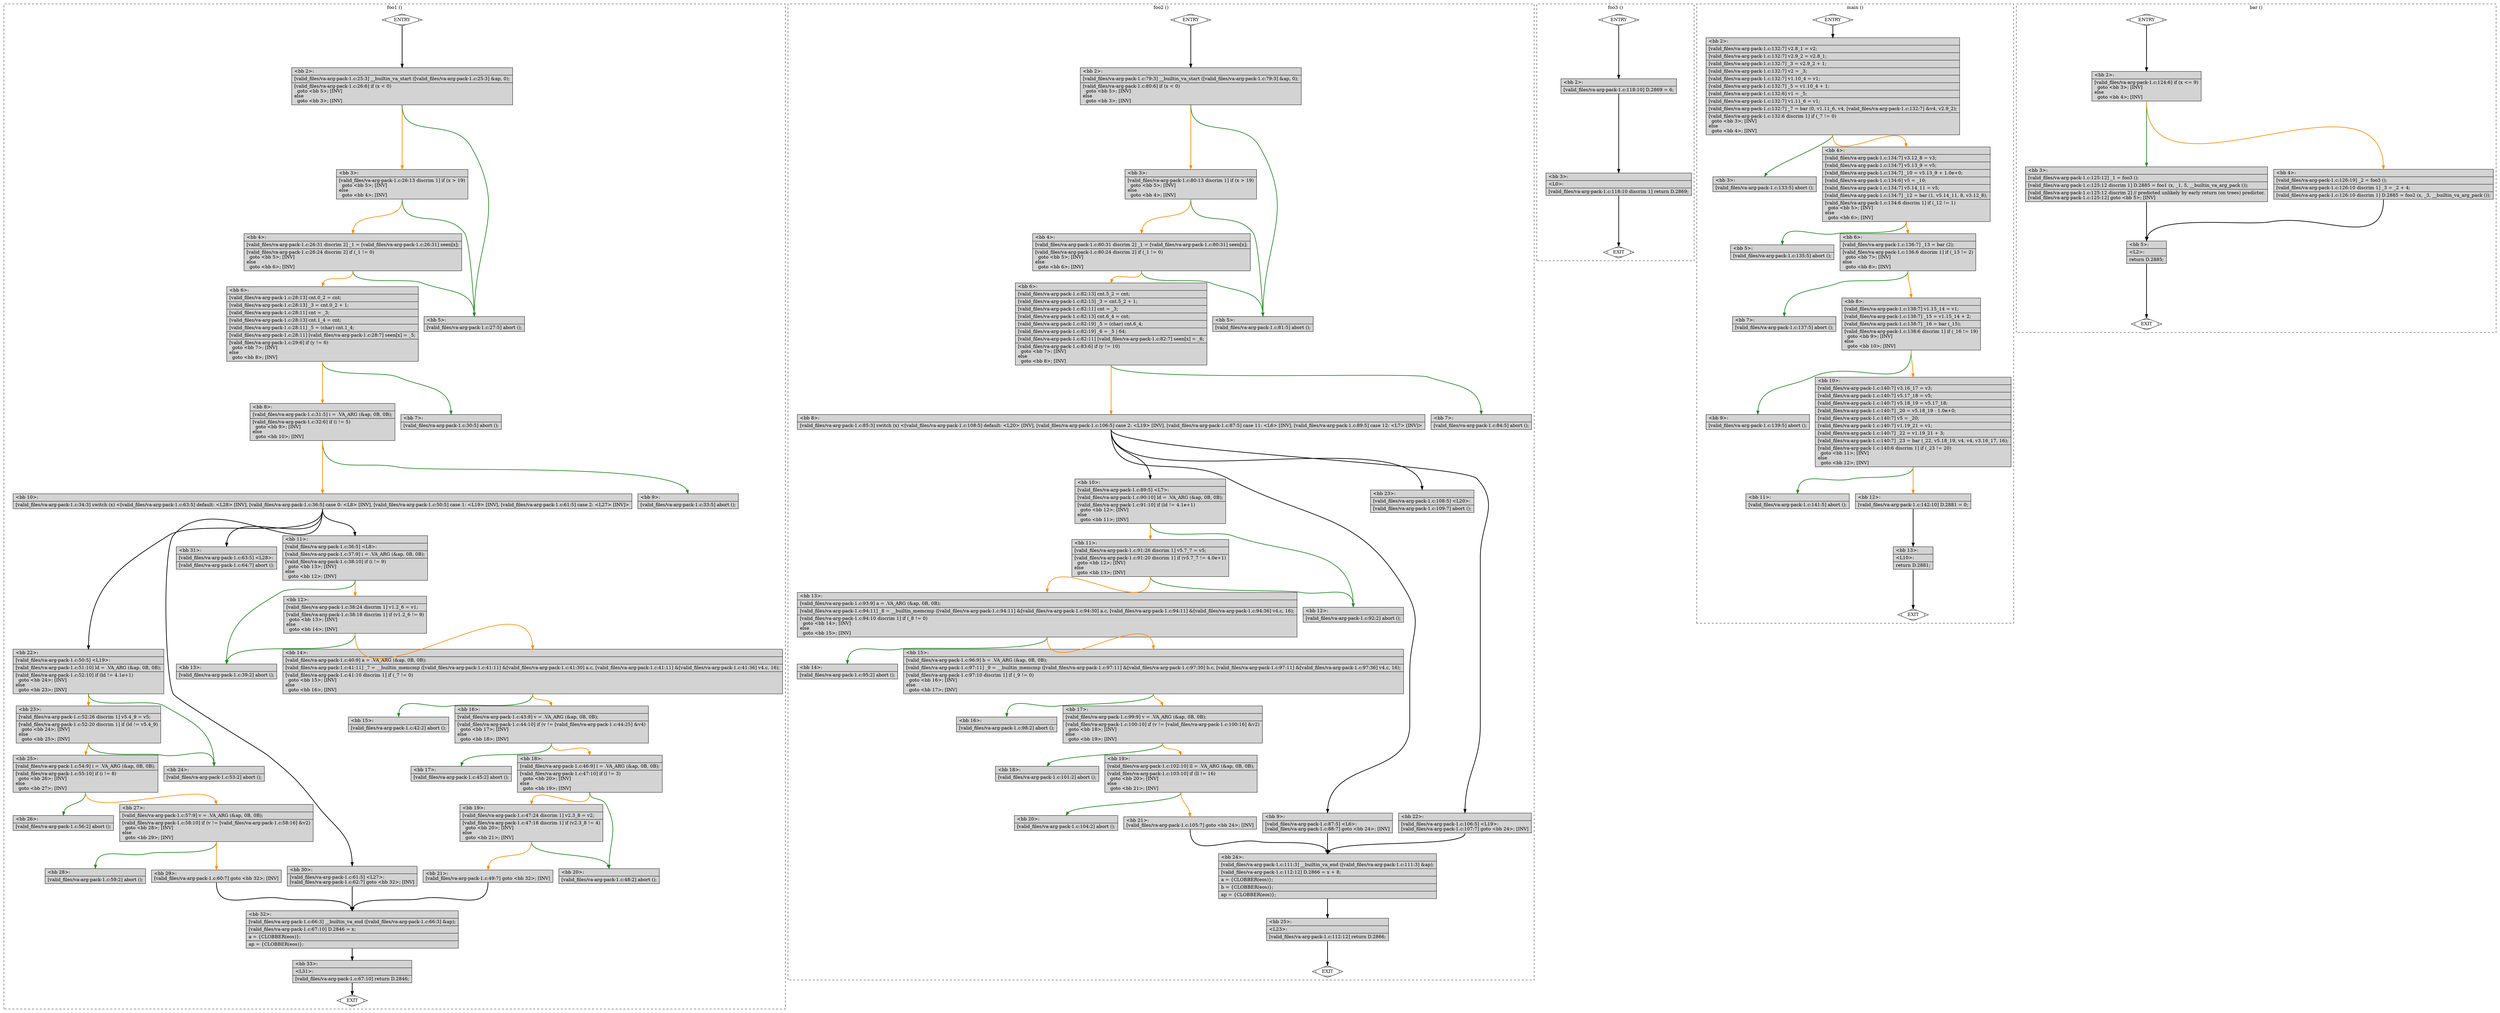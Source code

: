 digraph "a-va-arg-pack-1.c.015t.cfg" {
overlap=false;
subgraph "cluster_foo1" {
	style="dashed";
	color="black";
	label="foo1 ()";
	fn_0_basic_block_0 [shape=Mdiamond,style=filled,fillcolor=white,label="ENTRY"];

	fn_0_basic_block_1 [shape=Mdiamond,style=filled,fillcolor=white,label="EXIT"];

	fn_0_basic_block_2 [shape=record,style=filled,fillcolor=lightgrey,label="{\<bb\ 2\>:\l\
|[valid_files/va-arg-pack-1.c:25:3]\ __builtin_va_start\ ([valid_files/va-arg-pack-1.c:25:3]\ &ap,\ 0);\l\
|[valid_files/va-arg-pack-1.c:26:6]\ if\ (x\ \<\ 0)\l\
\ \ goto\ \<bb\ 5\>;\ [INV]\l\
else\l\
\ \ goto\ \<bb\ 3\>;\ [INV]\l\
}"];

	fn_0_basic_block_3 [shape=record,style=filled,fillcolor=lightgrey,label="{\<bb\ 3\>:\l\
|[valid_files/va-arg-pack-1.c:26:13\ discrim\ 1]\ if\ (x\ \>\ 19)\l\
\ \ goto\ \<bb\ 5\>;\ [INV]\l\
else\l\
\ \ goto\ \<bb\ 4\>;\ [INV]\l\
}"];

	fn_0_basic_block_4 [shape=record,style=filled,fillcolor=lightgrey,label="{\<bb\ 4\>:\l\
|[valid_files/va-arg-pack-1.c:26:31\ discrim\ 2]\ _1\ =\ [valid_files/va-arg-pack-1.c:26:31]\ seen[x];\l\
|[valid_files/va-arg-pack-1.c:26:24\ discrim\ 2]\ if\ (_1\ !=\ 0)\l\
\ \ goto\ \<bb\ 5\>;\ [INV]\l\
else\l\
\ \ goto\ \<bb\ 6\>;\ [INV]\l\
}"];

	fn_0_basic_block_5 [shape=record,style=filled,fillcolor=lightgrey,label="{\<bb\ 5\>:\l\
|[valid_files/va-arg-pack-1.c:27:5]\ abort\ ();\l\
}"];

	fn_0_basic_block_6 [shape=record,style=filled,fillcolor=lightgrey,label="{\<bb\ 6\>:\l\
|[valid_files/va-arg-pack-1.c:28:13]\ cnt.0_2\ =\ cnt;\l\
|[valid_files/va-arg-pack-1.c:28:13]\ _3\ =\ cnt.0_2\ +\ 1;\l\
|[valid_files/va-arg-pack-1.c:28:11]\ cnt\ =\ _3;\l\
|[valid_files/va-arg-pack-1.c:28:13]\ cnt.1_4\ =\ cnt;\l\
|[valid_files/va-arg-pack-1.c:28:11]\ _5\ =\ (char)\ cnt.1_4;\l\
|[valid_files/va-arg-pack-1.c:28:11]\ [valid_files/va-arg-pack-1.c:28:7]\ seen[x]\ =\ _5;\l\
|[valid_files/va-arg-pack-1.c:29:6]\ if\ (y\ !=\ 6)\l\
\ \ goto\ \<bb\ 7\>;\ [INV]\l\
else\l\
\ \ goto\ \<bb\ 8\>;\ [INV]\l\
}"];

	fn_0_basic_block_7 [shape=record,style=filled,fillcolor=lightgrey,label="{\<bb\ 7\>:\l\
|[valid_files/va-arg-pack-1.c:30:5]\ abort\ ();\l\
}"];

	fn_0_basic_block_8 [shape=record,style=filled,fillcolor=lightgrey,label="{\<bb\ 8\>:\l\
|[valid_files/va-arg-pack-1.c:31:5]\ i\ =\ .VA_ARG\ (&ap,\ 0B,\ 0B);\l\
|[valid_files/va-arg-pack-1.c:32:6]\ if\ (i\ !=\ 5)\l\
\ \ goto\ \<bb\ 9\>;\ [INV]\l\
else\l\
\ \ goto\ \<bb\ 10\>;\ [INV]\l\
}"];

	fn_0_basic_block_9 [shape=record,style=filled,fillcolor=lightgrey,label="{\<bb\ 9\>:\l\
|[valid_files/va-arg-pack-1.c:33:5]\ abort\ ();\l\
}"];

	fn_0_basic_block_10 [shape=record,style=filled,fillcolor=lightgrey,label="{\<bb\ 10\>:\l\
|[valid_files/va-arg-pack-1.c:34:3]\ switch\ (x)\ \<[valid_files/va-arg-pack-1.c:63:5]\ default:\ \<L28\>\ [INV],\ [valid_files/va-arg-pack-1.c:36:5]\ case\ 0:\ \<L8\>\ [INV],\ [valid_files/va-arg-pack-1.c:50:5]\ case\ 1:\ \<L19\>\ [INV],\ [valid_files/va-arg-pack-1.c:61:5]\ case\ 2:\ \<L27\>\ [INV]\>\l\
}"];

	fn_0_basic_block_11 [shape=record,style=filled,fillcolor=lightgrey,label="{\<bb\ 11\>:\l\
|[valid_files/va-arg-pack-1.c:36:5]\ \<L8\>:\l\
|[valid_files/va-arg-pack-1.c:37:9]\ i\ =\ .VA_ARG\ (&ap,\ 0B,\ 0B);\l\
|[valid_files/va-arg-pack-1.c:38:10]\ if\ (i\ !=\ 9)\l\
\ \ goto\ \<bb\ 13\>;\ [INV]\l\
else\l\
\ \ goto\ \<bb\ 12\>;\ [INV]\l\
}"];

	fn_0_basic_block_12 [shape=record,style=filled,fillcolor=lightgrey,label="{\<bb\ 12\>:\l\
|[valid_files/va-arg-pack-1.c:38:24\ discrim\ 1]\ v1.2_6\ =\ v1;\l\
|[valid_files/va-arg-pack-1.c:38:18\ discrim\ 1]\ if\ (v1.2_6\ !=\ 9)\l\
\ \ goto\ \<bb\ 13\>;\ [INV]\l\
else\l\
\ \ goto\ \<bb\ 14\>;\ [INV]\l\
}"];

	fn_0_basic_block_13 [shape=record,style=filled,fillcolor=lightgrey,label="{\<bb\ 13\>:\l\
|[valid_files/va-arg-pack-1.c:39:2]\ abort\ ();\l\
}"];

	fn_0_basic_block_14 [shape=record,style=filled,fillcolor=lightgrey,label="{\<bb\ 14\>:\l\
|[valid_files/va-arg-pack-1.c:40:9]\ a\ =\ .VA_ARG\ (&ap,\ 0B,\ 0B);\l\
|[valid_files/va-arg-pack-1.c:41:11]\ _7\ =\ __builtin_memcmp\ ([valid_files/va-arg-pack-1.c:41:11]\ &[valid_files/va-arg-pack-1.c:41:30]\ a.c,\ [valid_files/va-arg-pack-1.c:41:11]\ &[valid_files/va-arg-pack-1.c:41:36]\ v4.c,\ 16);\l\
|[valid_files/va-arg-pack-1.c:41:10\ discrim\ 1]\ if\ (_7\ !=\ 0)\l\
\ \ goto\ \<bb\ 15\>;\ [INV]\l\
else\l\
\ \ goto\ \<bb\ 16\>;\ [INV]\l\
}"];

	fn_0_basic_block_15 [shape=record,style=filled,fillcolor=lightgrey,label="{\<bb\ 15\>:\l\
|[valid_files/va-arg-pack-1.c:42:2]\ abort\ ();\l\
}"];

	fn_0_basic_block_16 [shape=record,style=filled,fillcolor=lightgrey,label="{\<bb\ 16\>:\l\
|[valid_files/va-arg-pack-1.c:43:9]\ v\ =\ .VA_ARG\ (&ap,\ 0B,\ 0B);\l\
|[valid_files/va-arg-pack-1.c:44:10]\ if\ (v\ !=\ [valid_files/va-arg-pack-1.c:44:25]\ &v4)\l\
\ \ goto\ \<bb\ 17\>;\ [INV]\l\
else\l\
\ \ goto\ \<bb\ 18\>;\ [INV]\l\
}"];

	fn_0_basic_block_17 [shape=record,style=filled,fillcolor=lightgrey,label="{\<bb\ 17\>:\l\
|[valid_files/va-arg-pack-1.c:45:2]\ abort\ ();\l\
}"];

	fn_0_basic_block_18 [shape=record,style=filled,fillcolor=lightgrey,label="{\<bb\ 18\>:\l\
|[valid_files/va-arg-pack-1.c:46:9]\ l\ =\ .VA_ARG\ (&ap,\ 0B,\ 0B);\l\
|[valid_files/va-arg-pack-1.c:47:10]\ if\ (l\ !=\ 3)\l\
\ \ goto\ \<bb\ 20\>;\ [INV]\l\
else\l\
\ \ goto\ \<bb\ 19\>;\ [INV]\l\
}"];

	fn_0_basic_block_19 [shape=record,style=filled,fillcolor=lightgrey,label="{\<bb\ 19\>:\l\
|[valid_files/va-arg-pack-1.c:47:24\ discrim\ 1]\ v2.3_8\ =\ v2;\l\
|[valid_files/va-arg-pack-1.c:47:18\ discrim\ 1]\ if\ (v2.3_8\ !=\ 4)\l\
\ \ goto\ \<bb\ 20\>;\ [INV]\l\
else\l\
\ \ goto\ \<bb\ 21\>;\ [INV]\l\
}"];

	fn_0_basic_block_20 [shape=record,style=filled,fillcolor=lightgrey,label="{\<bb\ 20\>:\l\
|[valid_files/va-arg-pack-1.c:48:2]\ abort\ ();\l\
}"];

	fn_0_basic_block_21 [shape=record,style=filled,fillcolor=lightgrey,label="{\<bb\ 21\>:\l\
[valid_files/va-arg-pack-1.c:49:7]\ goto\ \<bb\ 32\>;\ [INV]\l\
}"];

	fn_0_basic_block_22 [shape=record,style=filled,fillcolor=lightgrey,label="{\<bb\ 22\>:\l\
|[valid_files/va-arg-pack-1.c:50:5]\ \<L19\>:\l\
|[valid_files/va-arg-pack-1.c:51:10]\ ld\ =\ .VA_ARG\ (&ap,\ 0B,\ 0B);\l\
|[valid_files/va-arg-pack-1.c:52:10]\ if\ (ld\ !=\ 4.1e+1)\l\
\ \ goto\ \<bb\ 24\>;\ [INV]\l\
else\l\
\ \ goto\ \<bb\ 23\>;\ [INV]\l\
}"];

	fn_0_basic_block_23 [shape=record,style=filled,fillcolor=lightgrey,label="{\<bb\ 23\>:\l\
|[valid_files/va-arg-pack-1.c:52:26\ discrim\ 1]\ v5.4_9\ =\ v5;\l\
|[valid_files/va-arg-pack-1.c:52:20\ discrim\ 1]\ if\ (ld\ !=\ v5.4_9)\l\
\ \ goto\ \<bb\ 24\>;\ [INV]\l\
else\l\
\ \ goto\ \<bb\ 25\>;\ [INV]\l\
}"];

	fn_0_basic_block_24 [shape=record,style=filled,fillcolor=lightgrey,label="{\<bb\ 24\>:\l\
|[valid_files/va-arg-pack-1.c:53:2]\ abort\ ();\l\
}"];

	fn_0_basic_block_25 [shape=record,style=filled,fillcolor=lightgrey,label="{\<bb\ 25\>:\l\
|[valid_files/va-arg-pack-1.c:54:9]\ i\ =\ .VA_ARG\ (&ap,\ 0B,\ 0B);\l\
|[valid_files/va-arg-pack-1.c:55:10]\ if\ (i\ !=\ 8)\l\
\ \ goto\ \<bb\ 26\>;\ [INV]\l\
else\l\
\ \ goto\ \<bb\ 27\>;\ [INV]\l\
}"];

	fn_0_basic_block_26 [shape=record,style=filled,fillcolor=lightgrey,label="{\<bb\ 26\>:\l\
|[valid_files/va-arg-pack-1.c:56:2]\ abort\ ();\l\
}"];

	fn_0_basic_block_27 [shape=record,style=filled,fillcolor=lightgrey,label="{\<bb\ 27\>:\l\
|[valid_files/va-arg-pack-1.c:57:9]\ v\ =\ .VA_ARG\ (&ap,\ 0B,\ 0B);\l\
|[valid_files/va-arg-pack-1.c:58:10]\ if\ (v\ !=\ [valid_files/va-arg-pack-1.c:58:16]\ &v2)\l\
\ \ goto\ \<bb\ 28\>;\ [INV]\l\
else\l\
\ \ goto\ \<bb\ 29\>;\ [INV]\l\
}"];

	fn_0_basic_block_28 [shape=record,style=filled,fillcolor=lightgrey,label="{\<bb\ 28\>:\l\
|[valid_files/va-arg-pack-1.c:59:2]\ abort\ ();\l\
}"];

	fn_0_basic_block_29 [shape=record,style=filled,fillcolor=lightgrey,label="{\<bb\ 29\>:\l\
[valid_files/va-arg-pack-1.c:60:7]\ goto\ \<bb\ 32\>;\ [INV]\l\
}"];

	fn_0_basic_block_30 [shape=record,style=filled,fillcolor=lightgrey,label="{\<bb\ 30\>:\l\
|[valid_files/va-arg-pack-1.c:61:5]\ \<L27\>:\l\
[valid_files/va-arg-pack-1.c:62:7]\ goto\ \<bb\ 32\>;\ [INV]\l\
}"];

	fn_0_basic_block_31 [shape=record,style=filled,fillcolor=lightgrey,label="{\<bb\ 31\>:\l\
|[valid_files/va-arg-pack-1.c:63:5]\ \<L28\>:\l\
|[valid_files/va-arg-pack-1.c:64:7]\ abort\ ();\l\
}"];

	fn_0_basic_block_32 [shape=record,style=filled,fillcolor=lightgrey,label="{\<bb\ 32\>:\l\
|[valid_files/va-arg-pack-1.c:66:3]\ __builtin_va_end\ ([valid_files/va-arg-pack-1.c:66:3]\ &ap);\l\
|[valid_files/va-arg-pack-1.c:67:10]\ D.2846\ =\ x;\l\
|a\ =\ \{CLOBBER(eos)\};\l\
|ap\ =\ \{CLOBBER(eos)\};\l\
}"];

	fn_0_basic_block_33 [shape=record,style=filled,fillcolor=lightgrey,label="{\<bb\ 33\>:\l\
|\<L31\>:\l\
|[valid_files/va-arg-pack-1.c:67:10]\ return\ D.2846;\l\
}"];

	fn_0_basic_block_0:s -> fn_0_basic_block_2:n [style="solid,bold",color=black,weight=100,constraint=true];
	fn_0_basic_block_2:s -> fn_0_basic_block_5:n [style="solid,bold",color=forestgreen,weight=10,constraint=true];
	fn_0_basic_block_2:s -> fn_0_basic_block_3:n [style="solid,bold",color=darkorange,weight=10,constraint=true];
	fn_0_basic_block_3:s -> fn_0_basic_block_5:n [style="solid,bold",color=forestgreen,weight=10,constraint=true];
	fn_0_basic_block_3:s -> fn_0_basic_block_4:n [style="solid,bold",color=darkorange,weight=10,constraint=true];
	fn_0_basic_block_4:s -> fn_0_basic_block_5:n [style="solid,bold",color=forestgreen,weight=10,constraint=true];
	fn_0_basic_block_4:s -> fn_0_basic_block_6:n [style="solid,bold",color=darkorange,weight=10,constraint=true];
	fn_0_basic_block_6:s -> fn_0_basic_block_7:n [style="solid,bold",color=forestgreen,weight=10,constraint=true];
	fn_0_basic_block_6:s -> fn_0_basic_block_8:n [style="solid,bold",color=darkorange,weight=10,constraint=true];
	fn_0_basic_block_8:s -> fn_0_basic_block_9:n [style="solid,bold",color=forestgreen,weight=10,constraint=true];
	fn_0_basic_block_8:s -> fn_0_basic_block_10:n [style="solid,bold",color=darkorange,weight=10,constraint=true];
	fn_0_basic_block_10:s -> fn_0_basic_block_31:n [style="solid,bold",color=black,weight=10,constraint=true];
	fn_0_basic_block_10:s -> fn_0_basic_block_11:n [style="solid,bold",color=black,weight=10,constraint=true];
	fn_0_basic_block_10:s -> fn_0_basic_block_22:n [style="solid,bold",color=black,weight=10,constraint=true];
	fn_0_basic_block_10:s -> fn_0_basic_block_30:n [style="solid,bold",color=black,weight=10,constraint=true];
	fn_0_basic_block_11:s -> fn_0_basic_block_13:n [style="solid,bold",color=forestgreen,weight=10,constraint=true];
	fn_0_basic_block_11:s -> fn_0_basic_block_12:n [style="solid,bold",color=darkorange,weight=10,constraint=true];
	fn_0_basic_block_12:s -> fn_0_basic_block_13:n [style="solid,bold",color=forestgreen,weight=10,constraint=true];
	fn_0_basic_block_12:s -> fn_0_basic_block_14:n [style="solid,bold",color=darkorange,weight=10,constraint=true];
	fn_0_basic_block_14:s -> fn_0_basic_block_15:n [style="solid,bold",color=forestgreen,weight=10,constraint=true];
	fn_0_basic_block_14:s -> fn_0_basic_block_16:n [style="solid,bold",color=darkorange,weight=10,constraint=true];
	fn_0_basic_block_16:s -> fn_0_basic_block_17:n [style="solid,bold",color=forestgreen,weight=10,constraint=true];
	fn_0_basic_block_16:s -> fn_0_basic_block_18:n [style="solid,bold",color=darkorange,weight=10,constraint=true];
	fn_0_basic_block_18:s -> fn_0_basic_block_20:n [style="solid,bold",color=forestgreen,weight=10,constraint=true];
	fn_0_basic_block_18:s -> fn_0_basic_block_19:n [style="solid,bold",color=darkorange,weight=10,constraint=true];
	fn_0_basic_block_19:s -> fn_0_basic_block_20:n [style="solid,bold",color=forestgreen,weight=10,constraint=true];
	fn_0_basic_block_19:s -> fn_0_basic_block_21:n [style="solid,bold",color=darkorange,weight=10,constraint=true];
	fn_0_basic_block_21:s -> fn_0_basic_block_32:n [style="solid,bold",color=black,weight=100,constraint=true];
	fn_0_basic_block_22:s -> fn_0_basic_block_24:n [style="solid,bold",color=forestgreen,weight=10,constraint=true];
	fn_0_basic_block_22:s -> fn_0_basic_block_23:n [style="solid,bold",color=darkorange,weight=10,constraint=true];
	fn_0_basic_block_23:s -> fn_0_basic_block_24:n [style="solid,bold",color=forestgreen,weight=10,constraint=true];
	fn_0_basic_block_23:s -> fn_0_basic_block_25:n [style="solid,bold",color=darkorange,weight=10,constraint=true];
	fn_0_basic_block_25:s -> fn_0_basic_block_26:n [style="solid,bold",color=forestgreen,weight=10,constraint=true];
	fn_0_basic_block_25:s -> fn_0_basic_block_27:n [style="solid,bold",color=darkorange,weight=10,constraint=true];
	fn_0_basic_block_27:s -> fn_0_basic_block_28:n [style="solid,bold",color=forestgreen,weight=10,constraint=true];
	fn_0_basic_block_27:s -> fn_0_basic_block_29:n [style="solid,bold",color=darkorange,weight=10,constraint=true];
	fn_0_basic_block_29:s -> fn_0_basic_block_32:n [style="solid,bold",color=black,weight=100,constraint=true];
	fn_0_basic_block_30:s -> fn_0_basic_block_32:n [style="solid,bold",color=black,weight=100,constraint=true];
	fn_0_basic_block_32:s -> fn_0_basic_block_33:n [style="solid,bold",color=black,weight=100,constraint=true];
	fn_0_basic_block_33:s -> fn_0_basic_block_1:n [style="solid,bold",color=black,weight=10,constraint=true];
	fn_0_basic_block_0:s -> fn_0_basic_block_1:n [style="invis",constraint=true];
}
subgraph "cluster_foo2" {
	style="dashed";
	color="black";
	label="foo2 ()";
	fn_1_basic_block_0 [shape=Mdiamond,style=filled,fillcolor=white,label="ENTRY"];

	fn_1_basic_block_1 [shape=Mdiamond,style=filled,fillcolor=white,label="EXIT"];

	fn_1_basic_block_2 [shape=record,style=filled,fillcolor=lightgrey,label="{\<bb\ 2\>:\l\
|[valid_files/va-arg-pack-1.c:79:3]\ __builtin_va_start\ ([valid_files/va-arg-pack-1.c:79:3]\ &ap,\ 0);\l\
|[valid_files/va-arg-pack-1.c:80:6]\ if\ (x\ \<\ 0)\l\
\ \ goto\ \<bb\ 5\>;\ [INV]\l\
else\l\
\ \ goto\ \<bb\ 3\>;\ [INV]\l\
}"];

	fn_1_basic_block_3 [shape=record,style=filled,fillcolor=lightgrey,label="{\<bb\ 3\>:\l\
|[valid_files/va-arg-pack-1.c:80:13\ discrim\ 1]\ if\ (x\ \>\ 19)\l\
\ \ goto\ \<bb\ 5\>;\ [INV]\l\
else\l\
\ \ goto\ \<bb\ 4\>;\ [INV]\l\
}"];

	fn_1_basic_block_4 [shape=record,style=filled,fillcolor=lightgrey,label="{\<bb\ 4\>:\l\
|[valid_files/va-arg-pack-1.c:80:31\ discrim\ 2]\ _1\ =\ [valid_files/va-arg-pack-1.c:80:31]\ seen[x];\l\
|[valid_files/va-arg-pack-1.c:80:24\ discrim\ 2]\ if\ (_1\ !=\ 0)\l\
\ \ goto\ \<bb\ 5\>;\ [INV]\l\
else\l\
\ \ goto\ \<bb\ 6\>;\ [INV]\l\
}"];

	fn_1_basic_block_5 [shape=record,style=filled,fillcolor=lightgrey,label="{\<bb\ 5\>:\l\
|[valid_files/va-arg-pack-1.c:81:5]\ abort\ ();\l\
}"];

	fn_1_basic_block_6 [shape=record,style=filled,fillcolor=lightgrey,label="{\<bb\ 6\>:\l\
|[valid_files/va-arg-pack-1.c:82:13]\ cnt.5_2\ =\ cnt;\l\
|[valid_files/va-arg-pack-1.c:82:13]\ _3\ =\ cnt.5_2\ +\ 1;\l\
|[valid_files/va-arg-pack-1.c:82:11]\ cnt\ =\ _3;\l\
|[valid_files/va-arg-pack-1.c:82:13]\ cnt.6_4\ =\ cnt;\l\
|[valid_files/va-arg-pack-1.c:82:19]\ _5\ =\ (char)\ cnt.6_4;\l\
|[valid_files/va-arg-pack-1.c:82:19]\ _6\ =\ _5\ \|\ 64;\l\
|[valid_files/va-arg-pack-1.c:82:11]\ [valid_files/va-arg-pack-1.c:82:7]\ seen[x]\ =\ _6;\l\
|[valid_files/va-arg-pack-1.c:83:6]\ if\ (y\ !=\ 10)\l\
\ \ goto\ \<bb\ 7\>;\ [INV]\l\
else\l\
\ \ goto\ \<bb\ 8\>;\ [INV]\l\
}"];

	fn_1_basic_block_7 [shape=record,style=filled,fillcolor=lightgrey,label="{\<bb\ 7\>:\l\
|[valid_files/va-arg-pack-1.c:84:5]\ abort\ ();\l\
}"];

	fn_1_basic_block_8 [shape=record,style=filled,fillcolor=lightgrey,label="{\<bb\ 8\>:\l\
|[valid_files/va-arg-pack-1.c:85:3]\ switch\ (x)\ \<[valid_files/va-arg-pack-1.c:108:5]\ default:\ \<L20\>\ [INV],\ [valid_files/va-arg-pack-1.c:106:5]\ case\ 2:\ \<L19\>\ [INV],\ [valid_files/va-arg-pack-1.c:87:5]\ case\ 11:\ \<L6\>\ [INV],\ [valid_files/va-arg-pack-1.c:89:5]\ case\ 12:\ \<L7\>\ [INV]\>\l\
}"];

	fn_1_basic_block_9 [shape=record,style=filled,fillcolor=lightgrey,label="{\<bb\ 9\>:\l\
|[valid_files/va-arg-pack-1.c:87:5]\ \<L6\>:\l\
[valid_files/va-arg-pack-1.c:88:7]\ goto\ \<bb\ 24\>;\ [INV]\l\
}"];

	fn_1_basic_block_10 [shape=record,style=filled,fillcolor=lightgrey,label="{\<bb\ 10\>:\l\
|[valid_files/va-arg-pack-1.c:89:5]\ \<L7\>:\l\
|[valid_files/va-arg-pack-1.c:90:10]\ ld\ =\ .VA_ARG\ (&ap,\ 0B,\ 0B);\l\
|[valid_files/va-arg-pack-1.c:91:10]\ if\ (ld\ !=\ 4.1e+1)\l\
\ \ goto\ \<bb\ 12\>;\ [INV]\l\
else\l\
\ \ goto\ \<bb\ 11\>;\ [INV]\l\
}"];

	fn_1_basic_block_11 [shape=record,style=filled,fillcolor=lightgrey,label="{\<bb\ 11\>:\l\
|[valid_files/va-arg-pack-1.c:91:26\ discrim\ 1]\ v5.7_7\ =\ v5;\l\
|[valid_files/va-arg-pack-1.c:91:20\ discrim\ 1]\ if\ (v5.7_7\ !=\ 4.0e+1)\l\
\ \ goto\ \<bb\ 12\>;\ [INV]\l\
else\l\
\ \ goto\ \<bb\ 13\>;\ [INV]\l\
}"];

	fn_1_basic_block_12 [shape=record,style=filled,fillcolor=lightgrey,label="{\<bb\ 12\>:\l\
|[valid_files/va-arg-pack-1.c:92:2]\ abort\ ();\l\
}"];

	fn_1_basic_block_13 [shape=record,style=filled,fillcolor=lightgrey,label="{\<bb\ 13\>:\l\
|[valid_files/va-arg-pack-1.c:93:9]\ a\ =\ .VA_ARG\ (&ap,\ 0B,\ 0B);\l\
|[valid_files/va-arg-pack-1.c:94:11]\ _8\ =\ __builtin_memcmp\ ([valid_files/va-arg-pack-1.c:94:11]\ &[valid_files/va-arg-pack-1.c:94:30]\ a.c,\ [valid_files/va-arg-pack-1.c:94:11]\ &[valid_files/va-arg-pack-1.c:94:36]\ v4.c,\ 16);\l\
|[valid_files/va-arg-pack-1.c:94:10\ discrim\ 1]\ if\ (_8\ !=\ 0)\l\
\ \ goto\ \<bb\ 14\>;\ [INV]\l\
else\l\
\ \ goto\ \<bb\ 15\>;\ [INV]\l\
}"];

	fn_1_basic_block_14 [shape=record,style=filled,fillcolor=lightgrey,label="{\<bb\ 14\>:\l\
|[valid_files/va-arg-pack-1.c:95:2]\ abort\ ();\l\
}"];

	fn_1_basic_block_15 [shape=record,style=filled,fillcolor=lightgrey,label="{\<bb\ 15\>:\l\
|[valid_files/va-arg-pack-1.c:96:9]\ b\ =\ .VA_ARG\ (&ap,\ 0B,\ 0B);\l\
|[valid_files/va-arg-pack-1.c:97:11]\ _9\ =\ __builtin_memcmp\ ([valid_files/va-arg-pack-1.c:97:11]\ &[valid_files/va-arg-pack-1.c:97:30]\ b.c,\ [valid_files/va-arg-pack-1.c:97:11]\ &[valid_files/va-arg-pack-1.c:97:36]\ v4.c,\ 16);\l\
|[valid_files/va-arg-pack-1.c:97:10\ discrim\ 1]\ if\ (_9\ !=\ 0)\l\
\ \ goto\ \<bb\ 16\>;\ [INV]\l\
else\l\
\ \ goto\ \<bb\ 17\>;\ [INV]\l\
}"];

	fn_1_basic_block_16 [shape=record,style=filled,fillcolor=lightgrey,label="{\<bb\ 16\>:\l\
|[valid_files/va-arg-pack-1.c:98:2]\ abort\ ();\l\
}"];

	fn_1_basic_block_17 [shape=record,style=filled,fillcolor=lightgrey,label="{\<bb\ 17\>:\l\
|[valid_files/va-arg-pack-1.c:99:9]\ v\ =\ .VA_ARG\ (&ap,\ 0B,\ 0B);\l\
|[valid_files/va-arg-pack-1.c:100:10]\ if\ (v\ !=\ [valid_files/va-arg-pack-1.c:100:16]\ &v2)\l\
\ \ goto\ \<bb\ 18\>;\ [INV]\l\
else\l\
\ \ goto\ \<bb\ 19\>;\ [INV]\l\
}"];

	fn_1_basic_block_18 [shape=record,style=filled,fillcolor=lightgrey,label="{\<bb\ 18\>:\l\
|[valid_files/va-arg-pack-1.c:101:2]\ abort\ ();\l\
}"];

	fn_1_basic_block_19 [shape=record,style=filled,fillcolor=lightgrey,label="{\<bb\ 19\>:\l\
|[valid_files/va-arg-pack-1.c:102:10]\ ll\ =\ .VA_ARG\ (&ap,\ 0B,\ 0B);\l\
|[valid_files/va-arg-pack-1.c:103:10]\ if\ (ll\ !=\ 16)\l\
\ \ goto\ \<bb\ 20\>;\ [INV]\l\
else\l\
\ \ goto\ \<bb\ 21\>;\ [INV]\l\
}"];

	fn_1_basic_block_20 [shape=record,style=filled,fillcolor=lightgrey,label="{\<bb\ 20\>:\l\
|[valid_files/va-arg-pack-1.c:104:2]\ abort\ ();\l\
}"];

	fn_1_basic_block_21 [shape=record,style=filled,fillcolor=lightgrey,label="{\<bb\ 21\>:\l\
[valid_files/va-arg-pack-1.c:105:7]\ goto\ \<bb\ 24\>;\ [INV]\l\
}"];

	fn_1_basic_block_22 [shape=record,style=filled,fillcolor=lightgrey,label="{\<bb\ 22\>:\l\
|[valid_files/va-arg-pack-1.c:106:5]\ \<L19\>:\l\
[valid_files/va-arg-pack-1.c:107:7]\ goto\ \<bb\ 24\>;\ [INV]\l\
}"];

	fn_1_basic_block_23 [shape=record,style=filled,fillcolor=lightgrey,label="{\<bb\ 23\>:\l\
|[valid_files/va-arg-pack-1.c:108:5]\ \<L20\>:\l\
|[valid_files/va-arg-pack-1.c:109:7]\ abort\ ();\l\
}"];

	fn_1_basic_block_24 [shape=record,style=filled,fillcolor=lightgrey,label="{\<bb\ 24\>:\l\
|[valid_files/va-arg-pack-1.c:111:3]\ __builtin_va_end\ ([valid_files/va-arg-pack-1.c:111:3]\ &ap);\l\
|[valid_files/va-arg-pack-1.c:112:12]\ D.2866\ =\ x\ +\ 8;\l\
|a\ =\ \{CLOBBER(eos)\};\l\
|b\ =\ \{CLOBBER(eos)\};\l\
|ap\ =\ \{CLOBBER(eos)\};\l\
}"];

	fn_1_basic_block_25 [shape=record,style=filled,fillcolor=lightgrey,label="{\<bb\ 25\>:\l\
|\<L23\>:\l\
|[valid_files/va-arg-pack-1.c:112:12]\ return\ D.2866;\l\
}"];

	fn_1_basic_block_0:s -> fn_1_basic_block_2:n [style="solid,bold",color=black,weight=100,constraint=true];
	fn_1_basic_block_2:s -> fn_1_basic_block_5:n [style="solid,bold",color=forestgreen,weight=10,constraint=true];
	fn_1_basic_block_2:s -> fn_1_basic_block_3:n [style="solid,bold",color=darkorange,weight=10,constraint=true];
	fn_1_basic_block_3:s -> fn_1_basic_block_5:n [style="solid,bold",color=forestgreen,weight=10,constraint=true];
	fn_1_basic_block_3:s -> fn_1_basic_block_4:n [style="solid,bold",color=darkorange,weight=10,constraint=true];
	fn_1_basic_block_4:s -> fn_1_basic_block_5:n [style="solid,bold",color=forestgreen,weight=10,constraint=true];
	fn_1_basic_block_4:s -> fn_1_basic_block_6:n [style="solid,bold",color=darkorange,weight=10,constraint=true];
	fn_1_basic_block_6:s -> fn_1_basic_block_7:n [style="solid,bold",color=forestgreen,weight=10,constraint=true];
	fn_1_basic_block_6:s -> fn_1_basic_block_8:n [style="solid,bold",color=darkorange,weight=10,constraint=true];
	fn_1_basic_block_8:s -> fn_1_basic_block_23:n [style="solid,bold",color=black,weight=10,constraint=true];
	fn_1_basic_block_8:s -> fn_1_basic_block_22:n [style="solid,bold",color=black,weight=10,constraint=true];
	fn_1_basic_block_8:s -> fn_1_basic_block_9:n [style="solid,bold",color=black,weight=10,constraint=true];
	fn_1_basic_block_8:s -> fn_1_basic_block_10:n [style="solid,bold",color=black,weight=10,constraint=true];
	fn_1_basic_block_9:s -> fn_1_basic_block_24:n [style="solid,bold",color=black,weight=100,constraint=true];
	fn_1_basic_block_10:s -> fn_1_basic_block_12:n [style="solid,bold",color=forestgreen,weight=10,constraint=true];
	fn_1_basic_block_10:s -> fn_1_basic_block_11:n [style="solid,bold",color=darkorange,weight=10,constraint=true];
	fn_1_basic_block_11:s -> fn_1_basic_block_12:n [style="solid,bold",color=forestgreen,weight=10,constraint=true];
	fn_1_basic_block_11:s -> fn_1_basic_block_13:n [style="solid,bold",color=darkorange,weight=10,constraint=true];
	fn_1_basic_block_13:s -> fn_1_basic_block_14:n [style="solid,bold",color=forestgreen,weight=10,constraint=true];
	fn_1_basic_block_13:s -> fn_1_basic_block_15:n [style="solid,bold",color=darkorange,weight=10,constraint=true];
	fn_1_basic_block_15:s -> fn_1_basic_block_16:n [style="solid,bold",color=forestgreen,weight=10,constraint=true];
	fn_1_basic_block_15:s -> fn_1_basic_block_17:n [style="solid,bold",color=darkorange,weight=10,constraint=true];
	fn_1_basic_block_17:s -> fn_1_basic_block_18:n [style="solid,bold",color=forestgreen,weight=10,constraint=true];
	fn_1_basic_block_17:s -> fn_1_basic_block_19:n [style="solid,bold",color=darkorange,weight=10,constraint=true];
	fn_1_basic_block_19:s -> fn_1_basic_block_20:n [style="solid,bold",color=forestgreen,weight=10,constraint=true];
	fn_1_basic_block_19:s -> fn_1_basic_block_21:n [style="solid,bold",color=darkorange,weight=10,constraint=true];
	fn_1_basic_block_21:s -> fn_1_basic_block_24:n [style="solid,bold",color=black,weight=100,constraint=true];
	fn_1_basic_block_22:s -> fn_1_basic_block_24:n [style="solid,bold",color=black,weight=100,constraint=true];
	fn_1_basic_block_24:s -> fn_1_basic_block_25:n [style="solid,bold",color=black,weight=100,constraint=true];
	fn_1_basic_block_25:s -> fn_1_basic_block_1:n [style="solid,bold",color=black,weight=10,constraint=true];
	fn_1_basic_block_0:s -> fn_1_basic_block_1:n [style="invis",constraint=true];
}
subgraph "cluster_foo3" {
	style="dashed";
	color="black";
	label="foo3 ()";
	fn_2_basic_block_0 [shape=Mdiamond,style=filled,fillcolor=white,label="ENTRY"];

	fn_2_basic_block_1 [shape=Mdiamond,style=filled,fillcolor=white,label="EXIT"];

	fn_2_basic_block_2 [shape=record,style=filled,fillcolor=lightgrey,label="{\<bb\ 2\>:\l\
|[valid_files/va-arg-pack-1.c:118:10]\ D.2869\ =\ 6;\l\
}"];

	fn_2_basic_block_3 [shape=record,style=filled,fillcolor=lightgrey,label="{\<bb\ 3\>:\l\
|\<L0\>:\l\
|[valid_files/va-arg-pack-1.c:118:10\ discrim\ 1]\ return\ D.2869;\l\
}"];

	fn_2_basic_block_0:s -> fn_2_basic_block_2:n [style="solid,bold",color=black,weight=100,constraint=true];
	fn_2_basic_block_2:s -> fn_2_basic_block_3:n [style="solid,bold",color=black,weight=100,constraint=true];
	fn_2_basic_block_3:s -> fn_2_basic_block_1:n [style="solid,bold",color=black,weight=10,constraint=true];
	fn_2_basic_block_0:s -> fn_2_basic_block_1:n [style="invis",constraint=true];
}
subgraph "cluster_main" {
	style="dashed";
	color="black";
	label="main ()";
	fn_4_basic_block_0 [shape=Mdiamond,style=filled,fillcolor=white,label="ENTRY"];

	fn_4_basic_block_1 [shape=Mdiamond,style=filled,fillcolor=white,label="EXIT"];

	fn_4_basic_block_2 [shape=record,style=filled,fillcolor=lightgrey,label="{\<bb\ 2\>:\l\
|[valid_files/va-arg-pack-1.c:132:7]\ v2.8_1\ =\ v2;\l\
|[valid_files/va-arg-pack-1.c:132:7]\ v2.9_2\ =\ v2.8_1;\l\
|[valid_files/va-arg-pack-1.c:132:7]\ _3\ =\ v2.9_2\ +\ 1;\l\
|[valid_files/va-arg-pack-1.c:132:7]\ v2\ =\ _3;\l\
|[valid_files/va-arg-pack-1.c:132:7]\ v1.10_4\ =\ v1;\l\
|[valid_files/va-arg-pack-1.c:132:7]\ _5\ =\ v1.10_4\ +\ 1;\l\
|[valid_files/va-arg-pack-1.c:132:6]\ v1\ =\ _5;\l\
|[valid_files/va-arg-pack-1.c:132:7]\ v1.11_6\ =\ v1;\l\
|[valid_files/va-arg-pack-1.c:132:7]\ _7\ =\ bar\ (0,\ v1.11_6,\ v4,\ [valid_files/va-arg-pack-1.c:132:7]\ &v4,\ v2.9_2);\l\
|[valid_files/va-arg-pack-1.c:132:6\ discrim\ 1]\ if\ (_7\ !=\ 0)\l\
\ \ goto\ \<bb\ 3\>;\ [INV]\l\
else\l\
\ \ goto\ \<bb\ 4\>;\ [INV]\l\
}"];

	fn_4_basic_block_3 [shape=record,style=filled,fillcolor=lightgrey,label="{\<bb\ 3\>:\l\
|[valid_files/va-arg-pack-1.c:133:5]\ abort\ ();\l\
}"];

	fn_4_basic_block_4 [shape=record,style=filled,fillcolor=lightgrey,label="{\<bb\ 4\>:\l\
|[valid_files/va-arg-pack-1.c:134:7]\ v3.12_8\ =\ v3;\l\
|[valid_files/va-arg-pack-1.c:134:7]\ v5.13_9\ =\ v5;\l\
|[valid_files/va-arg-pack-1.c:134:7]\ _10\ =\ v5.13_9\ +\ 1.0e+0;\l\
|[valid_files/va-arg-pack-1.c:134:6]\ v5\ =\ _10;\l\
|[valid_files/va-arg-pack-1.c:134:7]\ v5.14_11\ =\ v5;\l\
|[valid_files/va-arg-pack-1.c:134:7]\ _12\ =\ bar\ (1,\ v5.14_11,\ 8,\ v3.12_8);\l\
|[valid_files/va-arg-pack-1.c:134:6\ discrim\ 1]\ if\ (_12\ !=\ 1)\l\
\ \ goto\ \<bb\ 5\>;\ [INV]\l\
else\l\
\ \ goto\ \<bb\ 6\>;\ [INV]\l\
}"];

	fn_4_basic_block_5 [shape=record,style=filled,fillcolor=lightgrey,label="{\<bb\ 5\>:\l\
|[valid_files/va-arg-pack-1.c:135:5]\ abort\ ();\l\
}"];

	fn_4_basic_block_6 [shape=record,style=filled,fillcolor=lightgrey,label="{\<bb\ 6\>:\l\
|[valid_files/va-arg-pack-1.c:136:7]\ _13\ =\ bar\ (2);\l\
|[valid_files/va-arg-pack-1.c:136:6\ discrim\ 1]\ if\ (_13\ !=\ 2)\l\
\ \ goto\ \<bb\ 7\>;\ [INV]\l\
else\l\
\ \ goto\ \<bb\ 8\>;\ [INV]\l\
}"];

	fn_4_basic_block_7 [shape=record,style=filled,fillcolor=lightgrey,label="{\<bb\ 7\>:\l\
|[valid_files/va-arg-pack-1.c:137:5]\ abort\ ();\l\
}"];

	fn_4_basic_block_8 [shape=record,style=filled,fillcolor=lightgrey,label="{\<bb\ 8\>:\l\
|[valid_files/va-arg-pack-1.c:138:7]\ v1.15_14\ =\ v1;\l\
|[valid_files/va-arg-pack-1.c:138:7]\ _15\ =\ v1.15_14\ +\ 2;\l\
|[valid_files/va-arg-pack-1.c:138:7]\ _16\ =\ bar\ (_15);\l\
|[valid_files/va-arg-pack-1.c:138:6\ discrim\ 1]\ if\ (_16\ !=\ 19)\l\
\ \ goto\ \<bb\ 9\>;\ [INV]\l\
else\l\
\ \ goto\ \<bb\ 10\>;\ [INV]\l\
}"];

	fn_4_basic_block_9 [shape=record,style=filled,fillcolor=lightgrey,label="{\<bb\ 9\>:\l\
|[valid_files/va-arg-pack-1.c:139:5]\ abort\ ();\l\
}"];

	fn_4_basic_block_10 [shape=record,style=filled,fillcolor=lightgrey,label="{\<bb\ 10\>:\l\
|[valid_files/va-arg-pack-1.c:140:7]\ v3.16_17\ =\ v3;\l\
|[valid_files/va-arg-pack-1.c:140:7]\ v5.17_18\ =\ v5;\l\
|[valid_files/va-arg-pack-1.c:140:7]\ v5.18_19\ =\ v5.17_18;\l\
|[valid_files/va-arg-pack-1.c:140:7]\ _20\ =\ v5.18_19\ -\ 1.0e+0;\l\
|[valid_files/va-arg-pack-1.c:140:7]\ v5\ =\ _20;\l\
|[valid_files/va-arg-pack-1.c:140:7]\ v1.19_21\ =\ v1;\l\
|[valid_files/va-arg-pack-1.c:140:7]\ _22\ =\ v1.19_21\ +\ 3;\l\
|[valid_files/va-arg-pack-1.c:140:7]\ _23\ =\ bar\ (_22,\ v5.18_19,\ v4,\ v4,\ v3.16_17,\ 16);\l\
|[valid_files/va-arg-pack-1.c:140:6\ discrim\ 1]\ if\ (_23\ !=\ 20)\l\
\ \ goto\ \<bb\ 11\>;\ [INV]\l\
else\l\
\ \ goto\ \<bb\ 12\>;\ [INV]\l\
}"];

	fn_4_basic_block_11 [shape=record,style=filled,fillcolor=lightgrey,label="{\<bb\ 11\>:\l\
|[valid_files/va-arg-pack-1.c:141:5]\ abort\ ();\l\
}"];

	fn_4_basic_block_12 [shape=record,style=filled,fillcolor=lightgrey,label="{\<bb\ 12\>:\l\
|[valid_files/va-arg-pack-1.c:142:10]\ D.2881\ =\ 0;\l\
}"];

	fn_4_basic_block_13 [shape=record,style=filled,fillcolor=lightgrey,label="{\<bb\ 13\>:\l\
|\<L10\>:\l\
|return\ D.2881;\l\
}"];

	fn_4_basic_block_0:s -> fn_4_basic_block_2:n [style="solid,bold",color=black,weight=100,constraint=true];
	fn_4_basic_block_2:s -> fn_4_basic_block_3:n [style="solid,bold",color=forestgreen,weight=10,constraint=true];
	fn_4_basic_block_2:s -> fn_4_basic_block_4:n [style="solid,bold",color=darkorange,weight=10,constraint=true];
	fn_4_basic_block_4:s -> fn_4_basic_block_5:n [style="solid,bold",color=forestgreen,weight=10,constraint=true];
	fn_4_basic_block_4:s -> fn_4_basic_block_6:n [style="solid,bold",color=darkorange,weight=10,constraint=true];
	fn_4_basic_block_6:s -> fn_4_basic_block_7:n [style="solid,bold",color=forestgreen,weight=10,constraint=true];
	fn_4_basic_block_6:s -> fn_4_basic_block_8:n [style="solid,bold",color=darkorange,weight=10,constraint=true];
	fn_4_basic_block_8:s -> fn_4_basic_block_9:n [style="solid,bold",color=forestgreen,weight=10,constraint=true];
	fn_4_basic_block_8:s -> fn_4_basic_block_10:n [style="solid,bold",color=darkorange,weight=10,constraint=true];
	fn_4_basic_block_10:s -> fn_4_basic_block_11:n [style="solid,bold",color=forestgreen,weight=10,constraint=true];
	fn_4_basic_block_10:s -> fn_4_basic_block_12:n [style="solid,bold",color=darkorange,weight=10,constraint=true];
	fn_4_basic_block_12:s -> fn_4_basic_block_13:n [style="solid,bold",color=black,weight=100,constraint=true];
	fn_4_basic_block_13:s -> fn_4_basic_block_1:n [style="solid,bold",color=black,weight=10,constraint=true];
	fn_4_basic_block_0:s -> fn_4_basic_block_1:n [style="invis",constraint=true];
}
subgraph "cluster_bar" {
	style="dashed";
	color="black";
	label="bar ()";
	fn_3_basic_block_0 [shape=Mdiamond,style=filled,fillcolor=white,label="ENTRY"];

	fn_3_basic_block_1 [shape=Mdiamond,style=filled,fillcolor=white,label="EXIT"];

	fn_3_basic_block_2 [shape=record,style=filled,fillcolor=lightgrey,label="{\<bb\ 2\>:\l\
|[valid_files/va-arg-pack-1.c:124:6]\ if\ (x\ \<=\ 9)\l\
\ \ goto\ \<bb\ 3\>;\ [INV]\l\
else\l\
\ \ goto\ \<bb\ 4\>;\ [INV]\l\
}"];

	fn_3_basic_block_3 [shape=record,style=filled,fillcolor=lightgrey,label="{\<bb\ 3\>:\l\
|[valid_files/va-arg-pack-1.c:125:12]\ _1\ =\ foo3\ ();\l\
|[valid_files/va-arg-pack-1.c:125:12\ discrim\ 1]\ D.2885\ =\ foo1\ (x,\ _1,\ 5,\ __builtin_va_arg_pack\ ());\l\
|[valid_files/va-arg-pack-1.c:125:12\ discrim\ 2]\ //\ predicted\ unlikely\ by\ early\ return\ (on\ trees)\ predictor.\l\
[valid_files/va-arg-pack-1.c:125:12]\ goto\ \<bb\ 5\>;\ [INV]\l\
}"];

	fn_3_basic_block_4 [shape=record,style=filled,fillcolor=lightgrey,label="{\<bb\ 4\>:\l\
|[valid_files/va-arg-pack-1.c:126:19]\ _2\ =\ foo3\ ();\l\
|[valid_files/va-arg-pack-1.c:126:10\ discrim\ 1]\ _3\ =\ _2\ +\ 4;\l\
|[valid_files/va-arg-pack-1.c:126:10\ discrim\ 1]\ D.2885\ =\ foo2\ (x,\ _3,\ __builtin_va_arg_pack\ ());\l\
}"];

	fn_3_basic_block_5 [shape=record,style=filled,fillcolor=lightgrey,label="{\<bb\ 5\>:\l\
|\<L2\>:\l\
|return\ D.2885;\l\
}"];

	fn_3_basic_block_0:s -> fn_3_basic_block_2:n [style="solid,bold",color=black,weight=100,constraint=true];
	fn_3_basic_block_2:s -> fn_3_basic_block_3:n [style="solid,bold",color=forestgreen,weight=10,constraint=true];
	fn_3_basic_block_2:s -> fn_3_basic_block_4:n [style="solid,bold",color=darkorange,weight=10,constraint=true];
	fn_3_basic_block_3:s -> fn_3_basic_block_5:n [style="solid,bold",color=black,weight=100,constraint=true];
	fn_3_basic_block_4:s -> fn_3_basic_block_5:n [style="solid,bold",color=black,weight=100,constraint=true];
	fn_3_basic_block_5:s -> fn_3_basic_block_1:n [style="solid,bold",color=black,weight=10,constraint=true];
	fn_3_basic_block_0:s -> fn_3_basic_block_1:n [style="invis",constraint=true];
}
}
